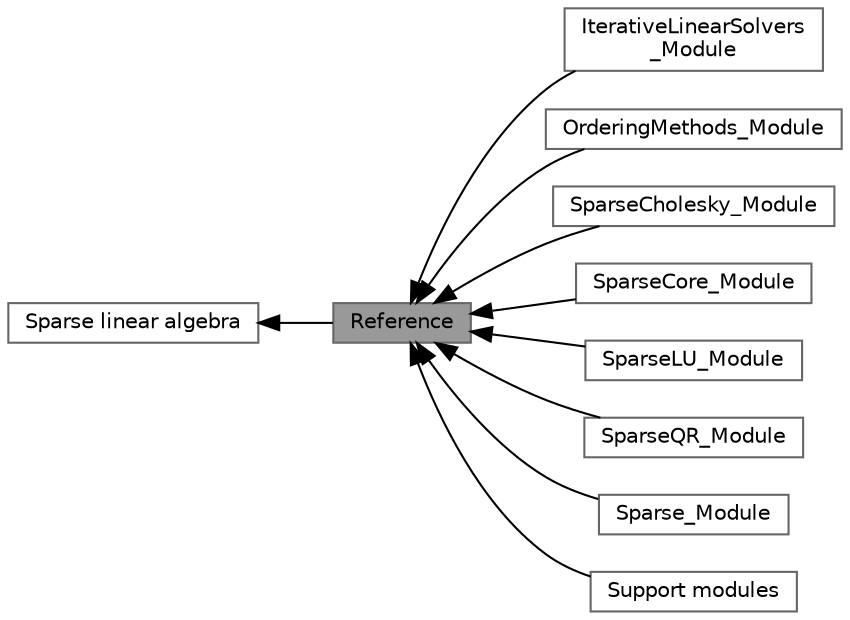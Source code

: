 digraph "Reference"
{
 // LATEX_PDF_SIZE
  bgcolor="transparent";
  edge [fontname=Helvetica,fontsize=10,labelfontname=Helvetica,labelfontsize=10];
  node [fontname=Helvetica,fontsize=10,shape=box,height=0.2,width=0.4];
  rankdir=LR;
  Node8 [id="Node000008",label="IterativeLinearSolvers\l_Module",height=0.2,width=0.4,color="grey40", fillcolor="white", style="filled",URL="$group___iterative_linear_solvers___module.html",tooltip=" "];
  Node4 [id="Node000004",label="OrderingMethods_Module",height=0.2,width=0.4,color="grey40", fillcolor="white", style="filled",URL="$group___ordering_methods___module.html",tooltip=" "];
  Node5 [id="Node000005",label="SparseCholesky_Module",height=0.2,width=0.4,color="grey40", fillcolor="white", style="filled",URL="$group___sparse_cholesky___module.html",tooltip=" "];
  Node3 [id="Node000003",label="SparseCore_Module",height=0.2,width=0.4,color="grey40", fillcolor="white", style="filled",URL="$group___sparse_core___module.html",tooltip=" "];
  Node6 [id="Node000006",label="SparseLU_Module",height=0.2,width=0.4,color="grey40", fillcolor="white", style="filled",URL="$group___sparse_l_u___module.html",tooltip=" "];
  Node7 [id="Node000007",label="SparseQR_Module",height=0.2,width=0.4,color="grey40", fillcolor="white", style="filled",URL="$group___sparse_q_r___module.html",tooltip=" "];
  Node9 [id="Node000009",label="Sparse_Module",height=0.2,width=0.4,color="grey40", fillcolor="white", style="filled",URL="$group___sparse___module.html",tooltip=" "];
  Node1 [id="Node000001",label="Reference",height=0.2,width=0.4,color="gray40", fillcolor="grey60", style="filled", fontcolor="black",tooltip=" "];
  Node2 [id="Node000002",label="Sparse linear algebra",height=0.2,width=0.4,color="grey40", fillcolor="white", style="filled",URL="$group___sparse__chapter.html",tooltip=" "];
  Node10 [id="Node000010",label="Support modules",height=0.2,width=0.4,color="grey40", fillcolor="white", style="filled",URL="$group___support__modules.html",tooltip=" "];
  Node2->Node1 [shape=plaintext, dir="back", style="solid"];
  Node1->Node3 [shape=plaintext, dir="back", style="solid"];
  Node1->Node4 [shape=plaintext, dir="back", style="solid"];
  Node1->Node5 [shape=plaintext, dir="back", style="solid"];
  Node1->Node6 [shape=plaintext, dir="back", style="solid"];
  Node1->Node7 [shape=plaintext, dir="back", style="solid"];
  Node1->Node8 [shape=plaintext, dir="back", style="solid"];
  Node1->Node9 [shape=plaintext, dir="back", style="solid"];
  Node1->Node10 [shape=plaintext, dir="back", style="solid"];
}
